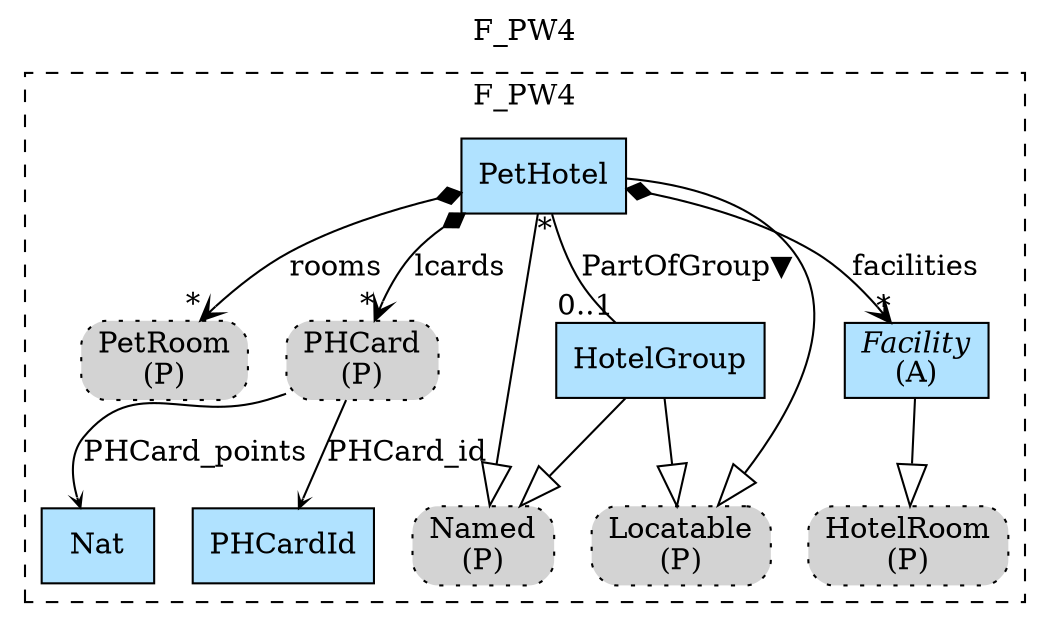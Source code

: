 digraph {graph[label=F_PW4,labelloc=tl,labelfontsize=12];
subgraph cluster_F_PW4{style=dashed;label=F_PW4;
"PPetRoom"[shape=box,fillcolor=lightgray,style ="rounded,filled,dotted",label=<PetRoom<br/>(P)>];
"Nat"[shape=record,fillcolor=lightskyblue1,style = filled,label="Nat"];
"PPHCard"[shape=box,fillcolor=lightgray,style ="rounded,filled,dotted",label=<PHCard<br/>(P)>];
"PHCardId"[shape=record,fillcolor=lightskyblue1,style = filled,label="PHCardId"];
"PetHotel"[shape=record,fillcolor=lightskyblue1,style = filled,label="PetHotel"];
"PNamed"[shape=box,fillcolor=lightgray,style ="rounded,filled,dotted",label=<Named<br/>(P)>];
"HotelGroup"[shape=record,fillcolor=lightskyblue1,style = filled,label="HotelGroup"];
"PLocatable"[shape=box,fillcolor=lightgray,style ="rounded,filled,dotted",label=<Locatable<br/>(P)>];
"Facility"[shape=record,fillcolor=lightskyblue1,style = filled,label=<{<I>Facility</I><br/>(A)}>];
"PHotelRoom"[shape=box,fillcolor=lightgray,style ="rounded,filled,dotted",label=<HotelRoom<br/>(P)>];

"PetHotel"->"HotelGroup"[label="PartOfGroup▼",dir=none,taillabel="*",headlabel="0..1"];
"PetHotel"->"PPHCard"[label="lcards",arrowhead=vee,arrowtail=diamond,dir=both,headlabel="*"];
"PetHotel"->"Facility"[label="facilities",arrowhead=vee,arrowtail=diamond,dir=both,headlabel="*"];
"PetHotel"->"PPetRoom"[label="rooms",arrowhead=vee,arrowtail=diamond,dir=both,headlabel="*"];
"PPHCard"->"Nat"[label="PHCard_points",arrowhead=vee,headlabel="",arrowsize=.5];
"PPHCard"->"PHCardId"[label="PHCard_id",arrowhead=vee,headlabel="",arrowsize=.5];
"PetHotel"->"PNamed"[arrowhead=onormal,arrowsize=2.0];
"PetHotel"->"PLocatable"[arrowhead=onormal,arrowsize=2.0];
"HotelGroup"->"PNamed"[arrowhead=onormal,arrowsize=2.0];
"HotelGroup"->"PLocatable"[arrowhead=onormal,arrowsize=2.0];
"Facility"->"PHotelRoom"[arrowhead=onormal,arrowsize=2.0];

}





}